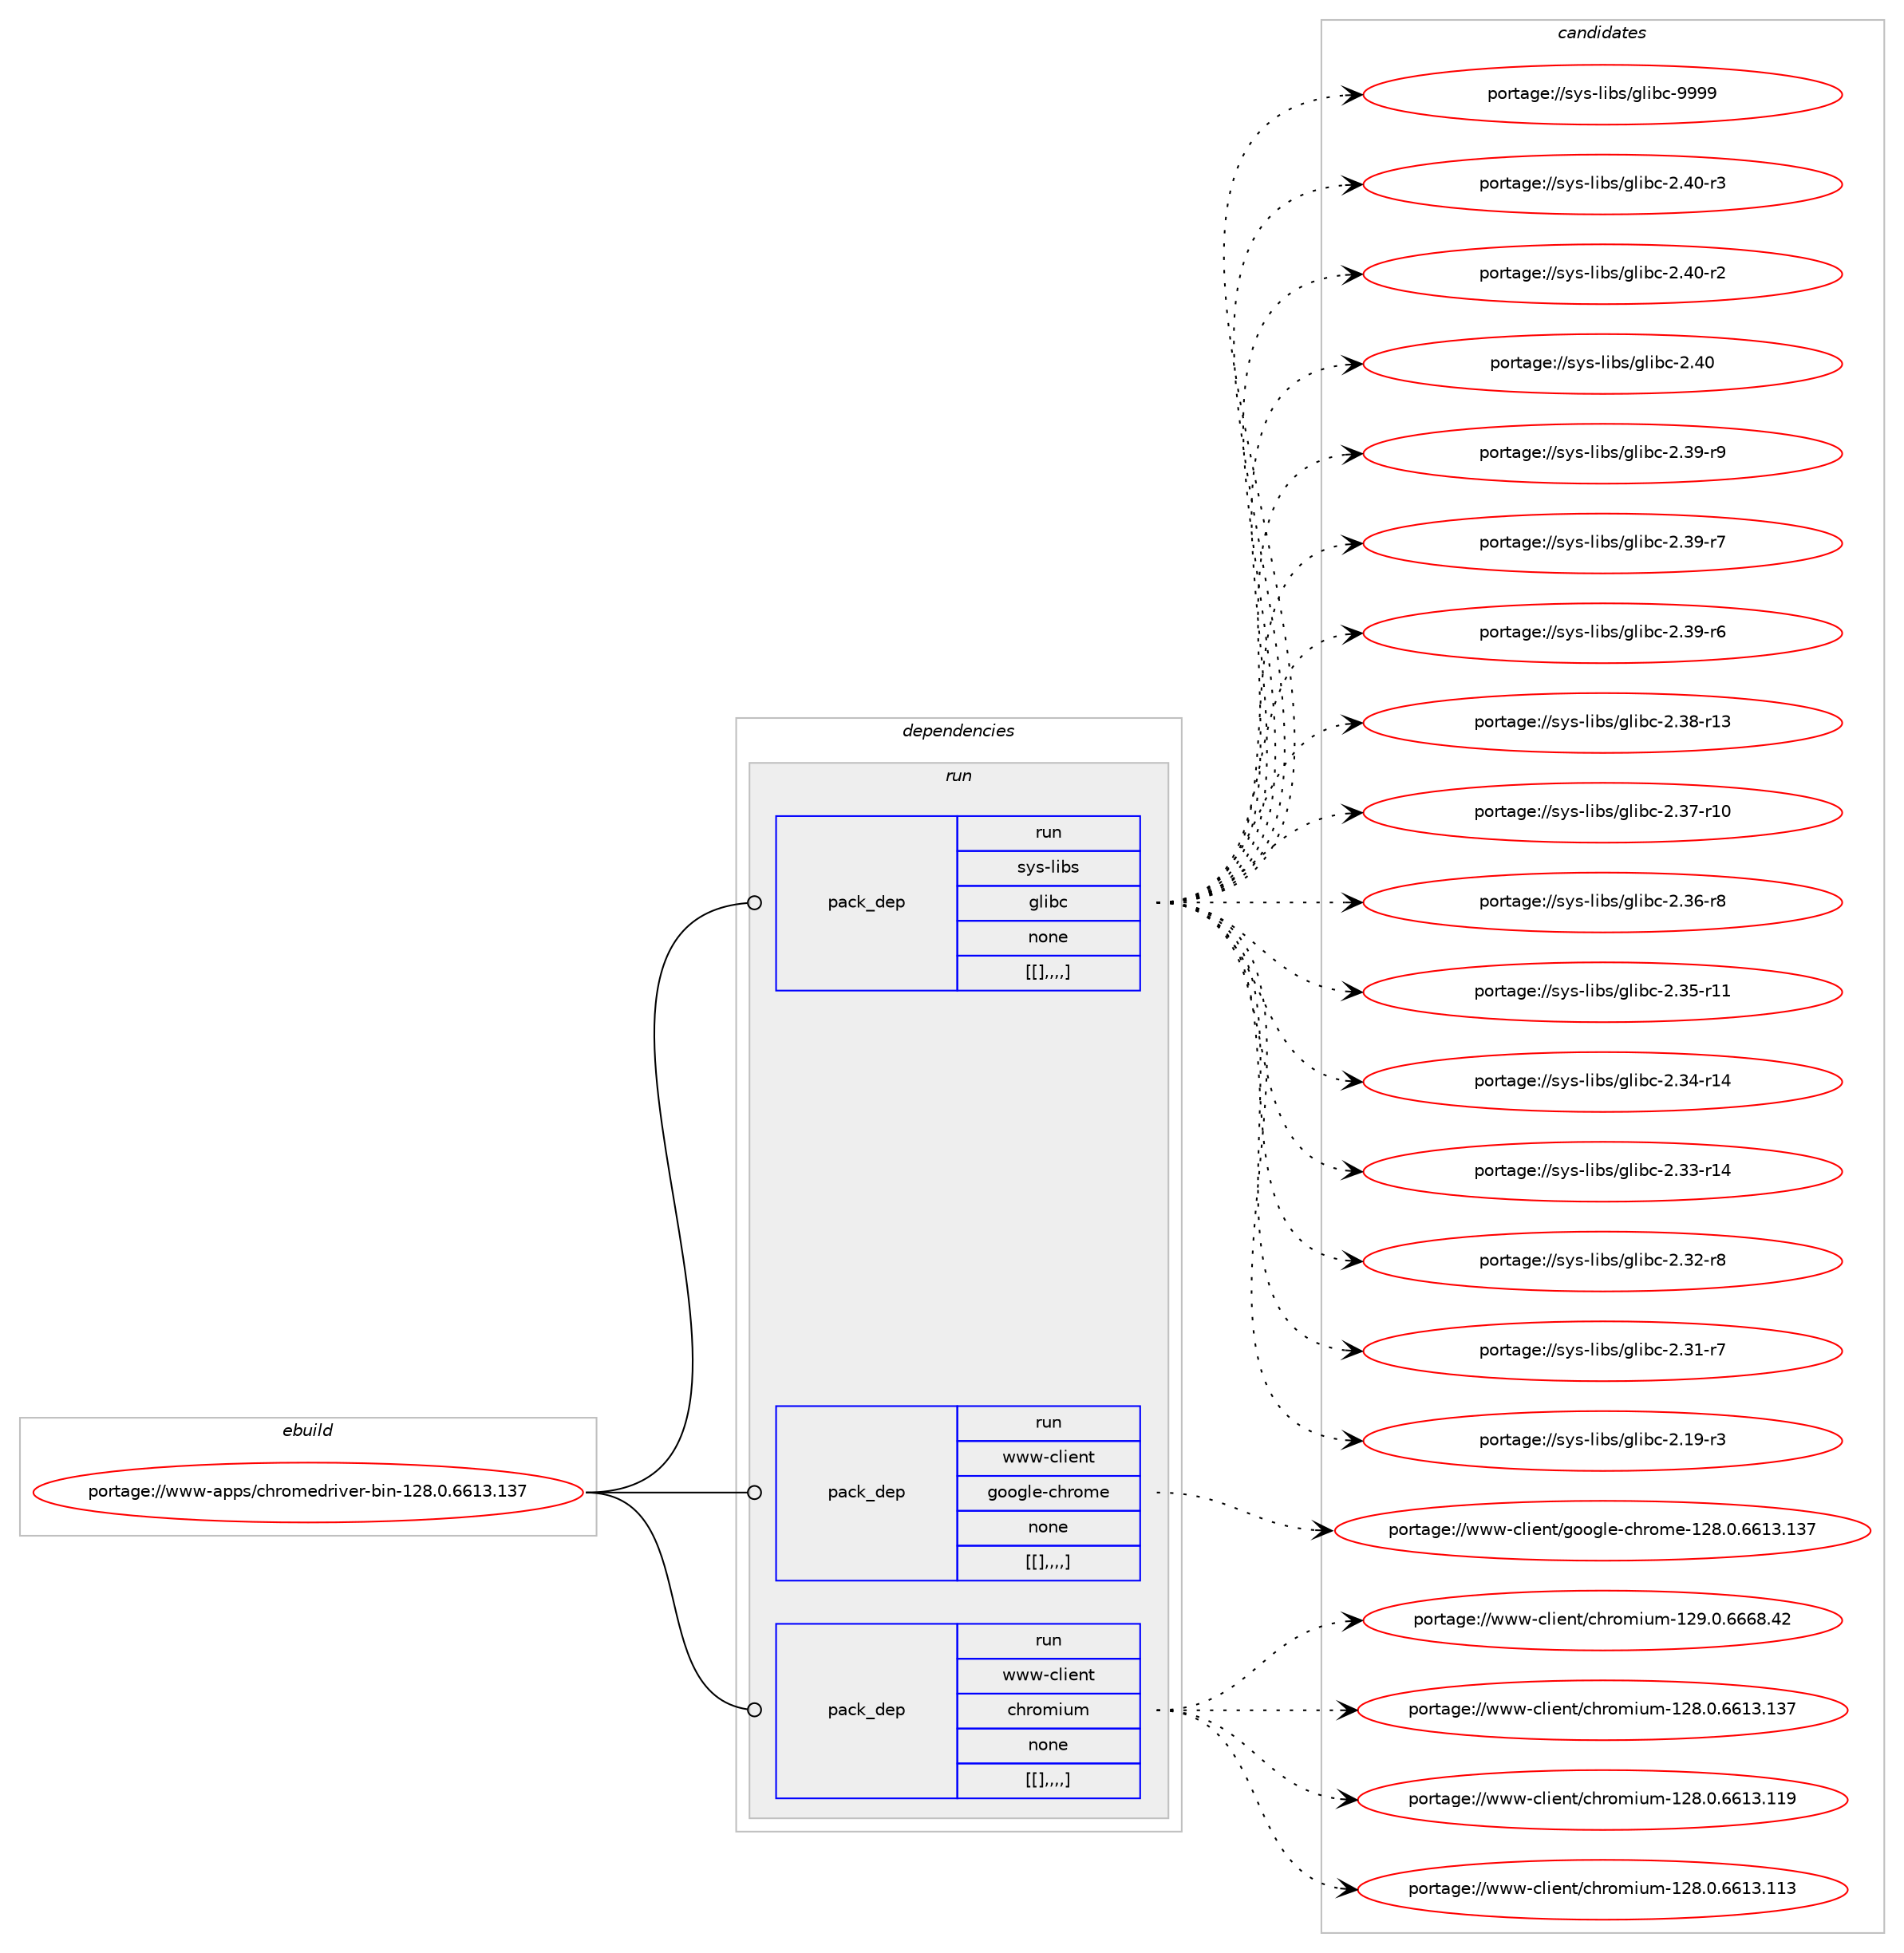 digraph prolog {

# *************
# Graph options
# *************

newrank=true;
concentrate=true;
compound=true;
graph [rankdir=LR,fontname=Helvetica,fontsize=10,ranksep=1.5];#, ranksep=2.5, nodesep=0.2];
edge  [arrowhead=vee];
node  [fontname=Helvetica,fontsize=10];

# **********
# The ebuild
# **********

subgraph cluster_leftcol {
color=gray;
label=<<i>ebuild</i>>;
id [label="portage://www-apps/chromedriver-bin-128.0.6613.137", color=red, width=4, href="../www-apps/chromedriver-bin-128.0.6613.137.svg"];
}

# ****************
# The dependencies
# ****************

subgraph cluster_midcol {
color=gray;
label=<<i>dependencies</i>>;
subgraph cluster_compile {
fillcolor="#eeeeee";
style=filled;
label=<<i>compile</i>>;
}
subgraph cluster_compileandrun {
fillcolor="#eeeeee";
style=filled;
label=<<i>compile and run</i>>;
}
subgraph cluster_run {
fillcolor="#eeeeee";
style=filled;
label=<<i>run</i>>;
subgraph pack337451 {
dependency464438 [label=<<TABLE BORDER="0" CELLBORDER="1" CELLSPACING="0" CELLPADDING="4" WIDTH="220"><TR><TD ROWSPAN="6" CELLPADDING="30">pack_dep</TD></TR><TR><TD WIDTH="110">run</TD></TR><TR><TD>sys-libs</TD></TR><TR><TD>glibc</TD></TR><TR><TD>none</TD></TR><TR><TD>[[],,,,]</TD></TR></TABLE>>, shape=none, color=blue];
}
id:e -> dependency464438:w [weight=20,style="solid",arrowhead="odot"];
subgraph pack337452 {
dependency464439 [label=<<TABLE BORDER="0" CELLBORDER="1" CELLSPACING="0" CELLPADDING="4" WIDTH="220"><TR><TD ROWSPAN="6" CELLPADDING="30">pack_dep</TD></TR><TR><TD WIDTH="110">run</TD></TR><TR><TD>www-client</TD></TR><TR><TD>google-chrome</TD></TR><TR><TD>none</TD></TR><TR><TD>[[],,,,]</TD></TR></TABLE>>, shape=none, color=blue];
}
id:e -> dependency464439:w [weight=20,style="solid",arrowhead="odot"];
subgraph pack337453 {
dependency464440 [label=<<TABLE BORDER="0" CELLBORDER="1" CELLSPACING="0" CELLPADDING="4" WIDTH="220"><TR><TD ROWSPAN="6" CELLPADDING="30">pack_dep</TD></TR><TR><TD WIDTH="110">run</TD></TR><TR><TD>www-client</TD></TR><TR><TD>chromium</TD></TR><TR><TD>none</TD></TR><TR><TD>[[],,,,]</TD></TR></TABLE>>, shape=none, color=blue];
}
id:e -> dependency464440:w [weight=20,style="solid",arrowhead="odot"];
}
}

# **************
# The candidates
# **************

subgraph cluster_choices {
rank=same;
color=gray;
label=<<i>candidates</i>>;

subgraph choice337451 {
color=black;
nodesep=1;
choice11512111545108105981154710310810598994557575757 [label="portage://sys-libs/glibc-9999", color=red, width=4,href="../sys-libs/glibc-9999.svg"];
choice115121115451081059811547103108105989945504652484511451 [label="portage://sys-libs/glibc-2.40-r3", color=red, width=4,href="../sys-libs/glibc-2.40-r3.svg"];
choice115121115451081059811547103108105989945504652484511450 [label="portage://sys-libs/glibc-2.40-r2", color=red, width=4,href="../sys-libs/glibc-2.40-r2.svg"];
choice11512111545108105981154710310810598994550465248 [label="portage://sys-libs/glibc-2.40", color=red, width=4,href="../sys-libs/glibc-2.40.svg"];
choice115121115451081059811547103108105989945504651574511457 [label="portage://sys-libs/glibc-2.39-r9", color=red, width=4,href="../sys-libs/glibc-2.39-r9.svg"];
choice115121115451081059811547103108105989945504651574511455 [label="portage://sys-libs/glibc-2.39-r7", color=red, width=4,href="../sys-libs/glibc-2.39-r7.svg"];
choice115121115451081059811547103108105989945504651574511454 [label="portage://sys-libs/glibc-2.39-r6", color=red, width=4,href="../sys-libs/glibc-2.39-r6.svg"];
choice11512111545108105981154710310810598994550465156451144951 [label="portage://sys-libs/glibc-2.38-r13", color=red, width=4,href="../sys-libs/glibc-2.38-r13.svg"];
choice11512111545108105981154710310810598994550465155451144948 [label="portage://sys-libs/glibc-2.37-r10", color=red, width=4,href="../sys-libs/glibc-2.37-r10.svg"];
choice115121115451081059811547103108105989945504651544511456 [label="portage://sys-libs/glibc-2.36-r8", color=red, width=4,href="../sys-libs/glibc-2.36-r8.svg"];
choice11512111545108105981154710310810598994550465153451144949 [label="portage://sys-libs/glibc-2.35-r11", color=red, width=4,href="../sys-libs/glibc-2.35-r11.svg"];
choice11512111545108105981154710310810598994550465152451144952 [label="portage://sys-libs/glibc-2.34-r14", color=red, width=4,href="../sys-libs/glibc-2.34-r14.svg"];
choice11512111545108105981154710310810598994550465151451144952 [label="portage://sys-libs/glibc-2.33-r14", color=red, width=4,href="../sys-libs/glibc-2.33-r14.svg"];
choice115121115451081059811547103108105989945504651504511456 [label="portage://sys-libs/glibc-2.32-r8", color=red, width=4,href="../sys-libs/glibc-2.32-r8.svg"];
choice115121115451081059811547103108105989945504651494511455 [label="portage://sys-libs/glibc-2.31-r7", color=red, width=4,href="../sys-libs/glibc-2.31-r7.svg"];
choice115121115451081059811547103108105989945504649574511451 [label="portage://sys-libs/glibc-2.19-r3", color=red, width=4,href="../sys-libs/glibc-2.19-r3.svg"];
dependency464438:e -> choice11512111545108105981154710310810598994557575757:w [style=dotted,weight="100"];
dependency464438:e -> choice115121115451081059811547103108105989945504652484511451:w [style=dotted,weight="100"];
dependency464438:e -> choice115121115451081059811547103108105989945504652484511450:w [style=dotted,weight="100"];
dependency464438:e -> choice11512111545108105981154710310810598994550465248:w [style=dotted,weight="100"];
dependency464438:e -> choice115121115451081059811547103108105989945504651574511457:w [style=dotted,weight="100"];
dependency464438:e -> choice115121115451081059811547103108105989945504651574511455:w [style=dotted,weight="100"];
dependency464438:e -> choice115121115451081059811547103108105989945504651574511454:w [style=dotted,weight="100"];
dependency464438:e -> choice11512111545108105981154710310810598994550465156451144951:w [style=dotted,weight="100"];
dependency464438:e -> choice11512111545108105981154710310810598994550465155451144948:w [style=dotted,weight="100"];
dependency464438:e -> choice115121115451081059811547103108105989945504651544511456:w [style=dotted,weight="100"];
dependency464438:e -> choice11512111545108105981154710310810598994550465153451144949:w [style=dotted,weight="100"];
dependency464438:e -> choice11512111545108105981154710310810598994550465152451144952:w [style=dotted,weight="100"];
dependency464438:e -> choice11512111545108105981154710310810598994550465151451144952:w [style=dotted,weight="100"];
dependency464438:e -> choice115121115451081059811547103108105989945504651504511456:w [style=dotted,weight="100"];
dependency464438:e -> choice115121115451081059811547103108105989945504651494511455:w [style=dotted,weight="100"];
dependency464438:e -> choice115121115451081059811547103108105989945504649574511451:w [style=dotted,weight="100"];
}
subgraph choice337452 {
color=black;
nodesep=1;
choice1191191194599108105101110116471031111111031081014599104114111109101454950564648465454495146495155 [label="portage://www-client/google-chrome-128.0.6613.137", color=red, width=4,href="../www-client/google-chrome-128.0.6613.137.svg"];
dependency464439:e -> choice1191191194599108105101110116471031111111031081014599104114111109101454950564648465454495146495155:w [style=dotted,weight="100"];
}
subgraph choice337453 {
color=black;
nodesep=1;
choice119119119459910810510111011647991041141111091051171094549505746484654545456465250 [label="portage://www-client/chromium-129.0.6668.42", color=red, width=4,href="../www-client/chromium-129.0.6668.42.svg"];
choice11911911945991081051011101164799104114111109105117109454950564648465454495146495155 [label="portage://www-client/chromium-128.0.6613.137", color=red, width=4,href="../www-client/chromium-128.0.6613.137.svg"];
choice11911911945991081051011101164799104114111109105117109454950564648465454495146494957 [label="portage://www-client/chromium-128.0.6613.119", color=red, width=4,href="../www-client/chromium-128.0.6613.119.svg"];
choice11911911945991081051011101164799104114111109105117109454950564648465454495146494951 [label="portage://www-client/chromium-128.0.6613.113", color=red, width=4,href="../www-client/chromium-128.0.6613.113.svg"];
dependency464440:e -> choice119119119459910810510111011647991041141111091051171094549505746484654545456465250:w [style=dotted,weight="100"];
dependency464440:e -> choice11911911945991081051011101164799104114111109105117109454950564648465454495146495155:w [style=dotted,weight="100"];
dependency464440:e -> choice11911911945991081051011101164799104114111109105117109454950564648465454495146494957:w [style=dotted,weight="100"];
dependency464440:e -> choice11911911945991081051011101164799104114111109105117109454950564648465454495146494951:w [style=dotted,weight="100"];
}
}

}
